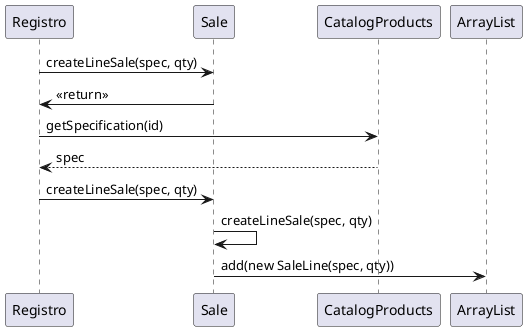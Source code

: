 @startuml

participant Registro
participant Sale

Registro -> Sale: createLineSale(spec, qty)
Sale -> Registro: <<return>>
Registro -> CatalogProducts: getSpecification(id)
CatalogProducts --> Registro: spec
Registro -> Sale: createLineSale(spec, qty)
Sale -> Sale: createLineSale(spec, qty)
Sale -> ArrayList: add(new SaleLine(spec, qty))

@enduml
